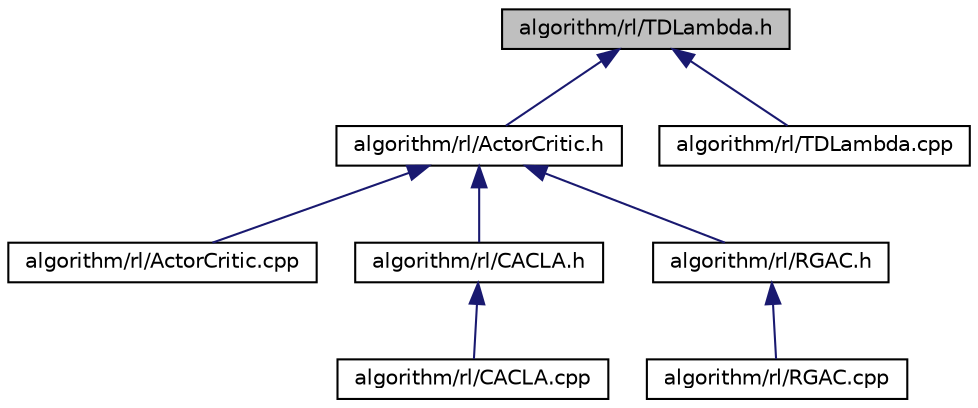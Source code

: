 digraph "algorithm/rl/TDLambda.h"
{
  edge [fontname="Helvetica",fontsize="10",labelfontname="Helvetica",labelfontsize="10"];
  node [fontname="Helvetica",fontsize="10",shape=record];
  Node1 [label="algorithm/rl/TDLambda.h",height=0.2,width=0.4,color="black", fillcolor="grey75", style="filled", fontcolor="black"];
  Node1 -> Node2 [dir="back",color="midnightblue",fontsize="10",style="solid",fontname="Helvetica"];
  Node2 [label="algorithm/rl/ActorCritic.h",height=0.2,width=0.4,color="black", fillcolor="white", style="filled",URL="$_actor_critic_8h.html"];
  Node2 -> Node3 [dir="back",color="midnightblue",fontsize="10",style="solid",fontname="Helvetica"];
  Node3 [label="algorithm/rl/ActorCritic.cpp",height=0.2,width=0.4,color="black", fillcolor="white", style="filled",URL="$_actor_critic_8cpp.html"];
  Node2 -> Node4 [dir="back",color="midnightblue",fontsize="10",style="solid",fontname="Helvetica"];
  Node4 [label="algorithm/rl/CACLA.h",height=0.2,width=0.4,color="black", fillcolor="white", style="filled",URL="$_c_a_c_l_a_8h.html"];
  Node4 -> Node5 [dir="back",color="midnightblue",fontsize="10",style="solid",fontname="Helvetica"];
  Node5 [label="algorithm/rl/CACLA.cpp",height=0.2,width=0.4,color="black", fillcolor="white", style="filled",URL="$_c_a_c_l_a_8cpp.html"];
  Node2 -> Node6 [dir="back",color="midnightblue",fontsize="10",style="solid",fontname="Helvetica"];
  Node6 [label="algorithm/rl/RGAC.h",height=0.2,width=0.4,color="black", fillcolor="white", style="filled",URL="$_r_g_a_c_8h.html"];
  Node6 -> Node7 [dir="back",color="midnightblue",fontsize="10",style="solid",fontname="Helvetica"];
  Node7 [label="algorithm/rl/RGAC.cpp",height=0.2,width=0.4,color="black", fillcolor="white", style="filled",URL="$_r_g_a_c_8cpp.html"];
  Node1 -> Node8 [dir="back",color="midnightblue",fontsize="10",style="solid",fontname="Helvetica"];
  Node8 [label="algorithm/rl/TDLambda.cpp",height=0.2,width=0.4,color="black", fillcolor="white", style="filled",URL="$_t_d_lambda_8cpp.html"];
}
